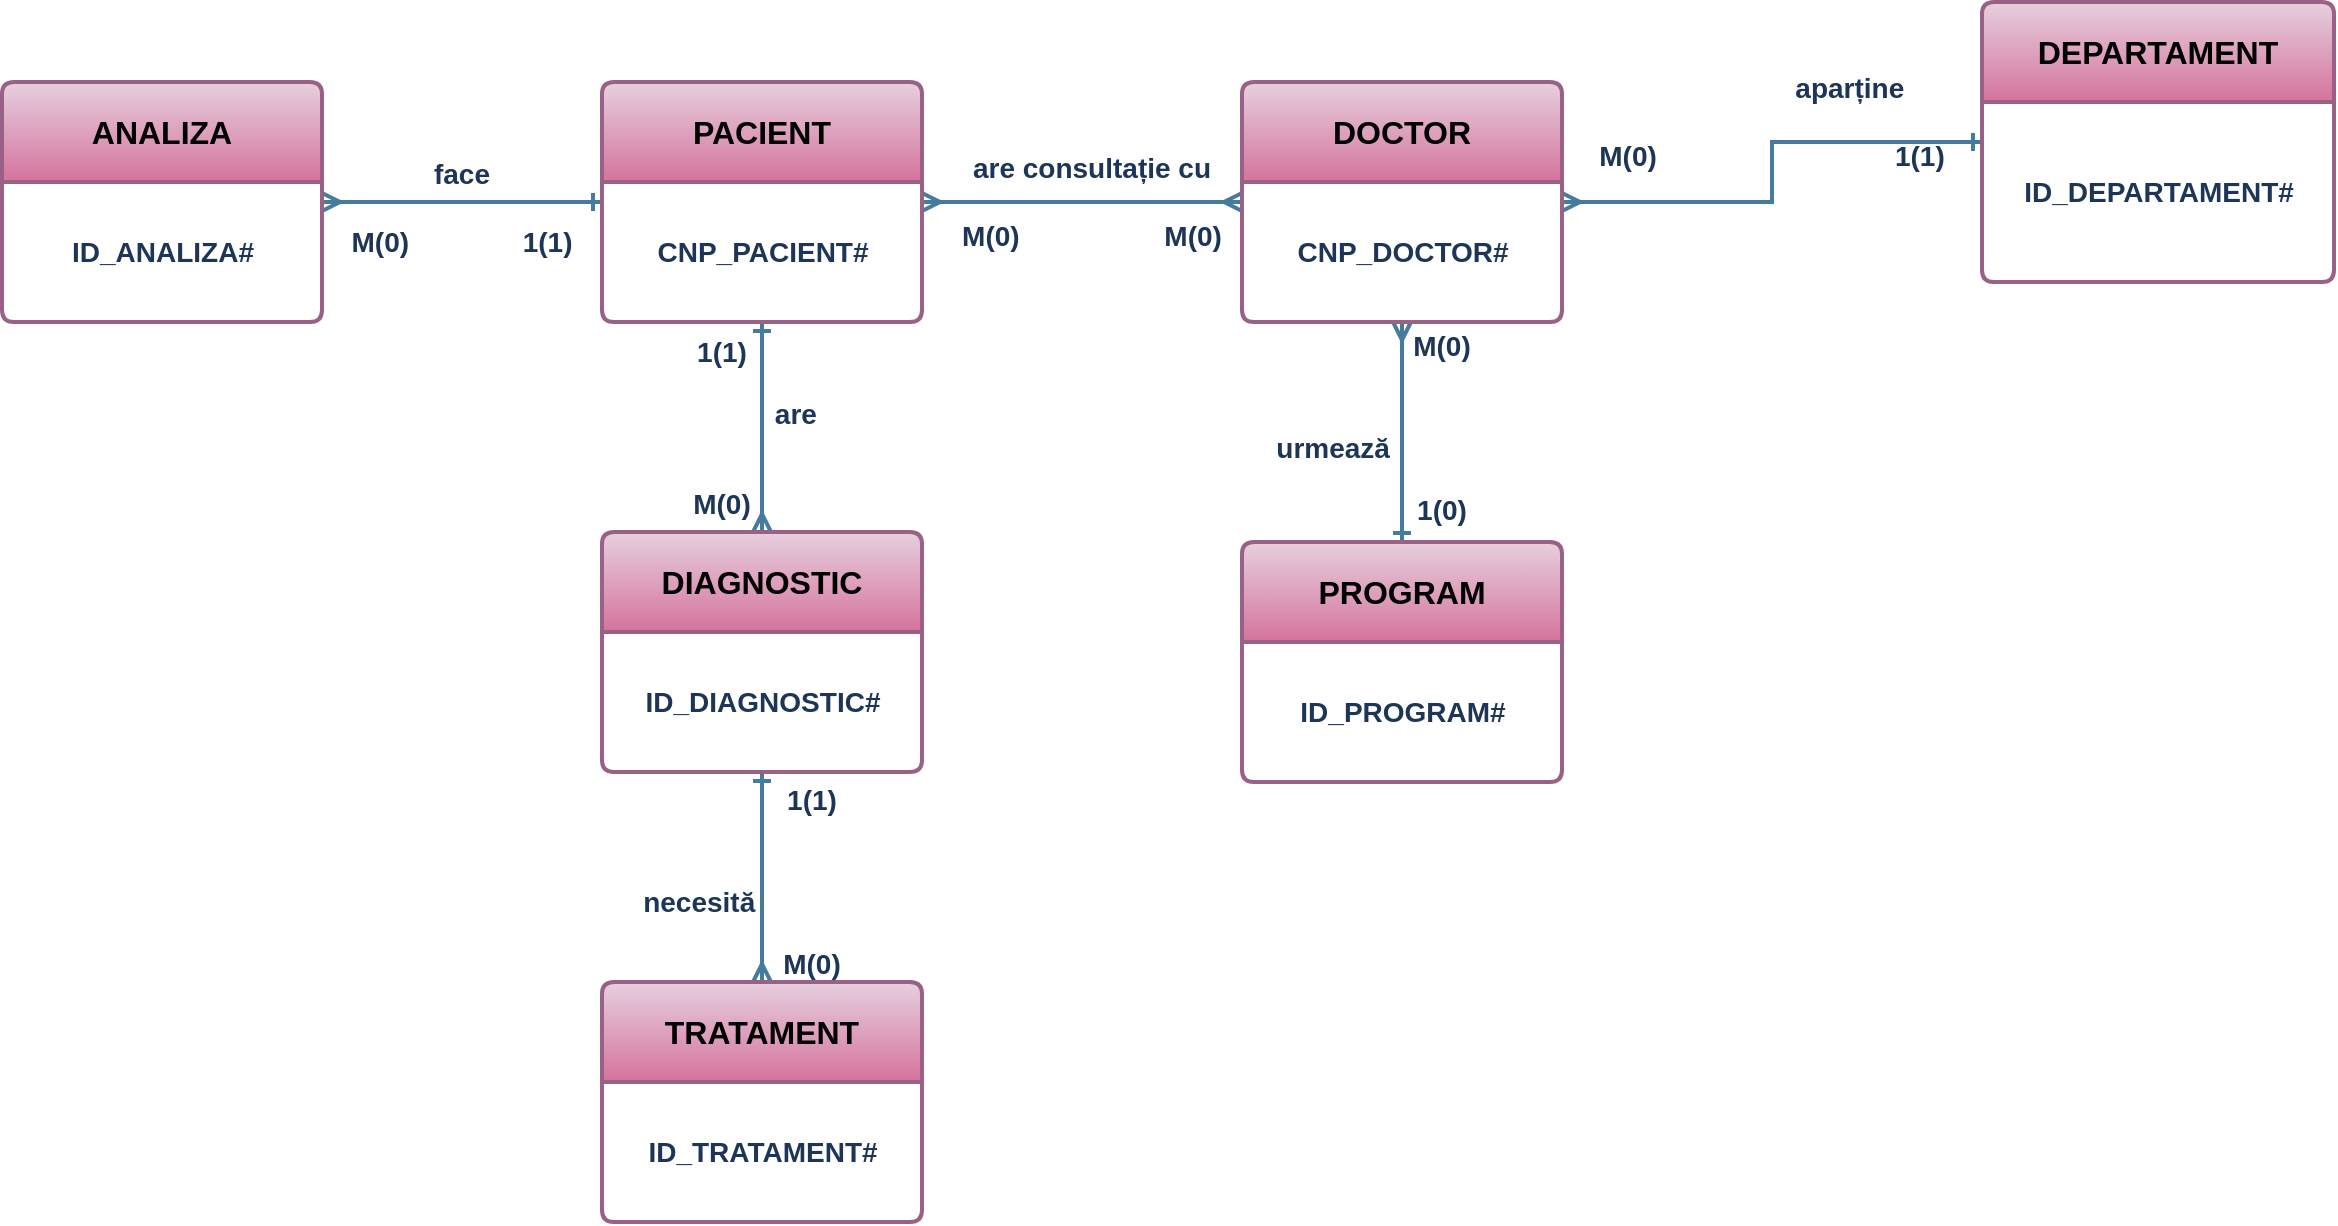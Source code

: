 <mxfile version="26.0.3">
  <diagram name="Page-1" id="7NpfqITMzVTPmXU77z18">
    <mxGraphModel dx="2515" dy="627" grid="0" gridSize="10" guides="1" tooltips="1" connect="1" arrows="1" fold="1" page="0" pageScale="1" pageWidth="1100" pageHeight="850" background="#FFFFFF" math="0" shadow="0">
      <root>
        <mxCell id="0" />
        <mxCell id="1" parent="0" />
        <mxCell id="CrBpAQbFGSPJNmV2kl8Q-6" value="" style="edgeStyle=orthogonalEdgeStyle;rounded=0;orthogonalLoop=1;jettySize=auto;html=1;startArrow=ERmany;startFill=0;endArrow=ERone;endFill=0;strokeColor=#457B9D;labelBackgroundColor=none;fontColor=default;strokeWidth=2;" parent="1" source="CrBpAQbFGSPJNmV2kl8Q-2" target="CrBpAQbFGSPJNmV2kl8Q-5" edge="1">
          <mxGeometry relative="1" as="geometry" />
        </mxCell>
        <mxCell id="CrBpAQbFGSPJNmV2kl8Q-11" value="" style="edgeStyle=orthogonalEdgeStyle;rounded=0;orthogonalLoop=1;jettySize=auto;html=1;startArrow=ERmany;startFill=0;endArrow=ERmany;endFill=0;strokeColor=#457B9D;labelBackgroundColor=none;fontColor=default;strokeWidth=2;" parent="1" source="CrBpAQbFGSPJNmV2kl8Q-2" target="CrBpAQbFGSPJNmV2kl8Q-9" edge="1">
          <mxGeometry relative="1" as="geometry" />
        </mxCell>
        <mxCell id="CrBpAQbFGSPJNmV2kl8Q-17" value="" style="edgeStyle=orthogonalEdgeStyle;rounded=0;orthogonalLoop=1;jettySize=auto;html=1;startArrow=ERmany;startFill=0;endArrow=ERone;endFill=0;strokeColor=#457B9D;labelBackgroundColor=none;fontColor=default;strokeWidth=2;" parent="1" source="CrBpAQbFGSPJNmV2kl8Q-2" target="CrBpAQbFGSPJNmV2kl8Q-15" edge="1">
          <mxGeometry relative="1" as="geometry" />
        </mxCell>
        <mxCell id="CrBpAQbFGSPJNmV2kl8Q-2" value="&lt;font style=&quot;font-size: 16px;&quot;&gt;&lt;b&gt;DOCTOR&lt;/b&gt;&lt;/font&gt;" style="swimlane;childLayout=stackLayout;horizontal=1;startSize=50;horizontalStack=0;rounded=1;fontSize=14;fontStyle=0;strokeWidth=2;resizeParent=0;resizeLast=1;shadow=0;dashed=0;align=center;arcSize=4;whiteSpace=wrap;html=1;fillColor=#e6d0de;strokeColor=#996185;labelBackgroundColor=none;gradientColor=#d5739d;" parent="1" vertex="1">
          <mxGeometry x="-480" y="167" width="160" height="120" as="geometry">
            <mxRectangle x="490" y="80" width="80" height="50" as="alternateBounds" />
          </mxGeometry>
        </mxCell>
        <mxCell id="CrBpAQbFGSPJNmV2kl8Q-7" value="&lt;font style=&quot;font-size: 14px;&quot;&gt;&lt;b&gt;CNP_DOCTOR#&lt;/b&gt;&lt;/font&gt;" style="text;html=1;align=center;verticalAlign=middle;resizable=0;points=[];autosize=1;strokeColor=none;fillColor=none;labelBackgroundColor=none;fontColor=#1D3557;" parent="CrBpAQbFGSPJNmV2kl8Q-2" vertex="1">
          <mxGeometry y="50" width="160" height="70" as="geometry" />
        </mxCell>
        <mxCell id="CrBpAQbFGSPJNmV2kl8Q-5" value="&lt;font style=&quot;font-size: 16px;&quot;&gt;&lt;b&gt;DEPARTAMENT&lt;/b&gt;&lt;/font&gt;" style="swimlane;childLayout=stackLayout;horizontal=1;startSize=50;horizontalStack=0;rounded=1;fontSize=14;fontStyle=0;strokeWidth=2;resizeParent=0;resizeLast=1;shadow=0;dashed=0;align=center;arcSize=4;whiteSpace=wrap;html=1;fillColor=#e6d0de;strokeColor=#996185;labelBackgroundColor=none;gradientColor=#d5739d;" parent="1" vertex="1">
          <mxGeometry x="-110" y="127" width="176" height="140" as="geometry" />
        </mxCell>
        <mxCell id="CrBpAQbFGSPJNmV2kl8Q-8" value="&lt;span style=&quot;font-size: 14px;&quot;&gt;&lt;b&gt;ID_DEPARTAMENT#&lt;/b&gt;&lt;/span&gt;" style="text;html=1;align=center;verticalAlign=middle;resizable=0;points=[];autosize=1;strokeColor=none;fillColor=none;labelBackgroundColor=none;fontColor=#1D3557;" parent="CrBpAQbFGSPJNmV2kl8Q-5" vertex="1">
          <mxGeometry y="50" width="176" height="90" as="geometry" />
        </mxCell>
        <mxCell id="CrBpAQbFGSPJNmV2kl8Q-25" value="" style="edgeStyle=orthogonalEdgeStyle;rounded=0;orthogonalLoop=1;jettySize=auto;html=1;startArrow=ERone;startFill=0;endArrow=ERmany;endFill=0;strokeColor=#457B9D;labelBackgroundColor=none;fontColor=default;strokeWidth=2;" parent="1" source="CrBpAQbFGSPJNmV2kl8Q-9" target="CrBpAQbFGSPJNmV2kl8Q-23" edge="1">
          <mxGeometry relative="1" as="geometry" />
        </mxCell>
        <mxCell id="CrBpAQbFGSPJNmV2kl8Q-28" value="" style="edgeStyle=orthogonalEdgeStyle;rounded=0;orthogonalLoop=1;jettySize=auto;html=1;startArrow=ERone;startFill=0;endArrow=ERmany;endFill=0;strokeColor=#457B9D;labelBackgroundColor=none;fontColor=default;strokeWidth=2;" parent="1" source="CrBpAQbFGSPJNmV2kl8Q-9" target="CrBpAQbFGSPJNmV2kl8Q-26" edge="1">
          <mxGeometry relative="1" as="geometry" />
        </mxCell>
        <mxCell id="CrBpAQbFGSPJNmV2kl8Q-9" value="&lt;font style=&quot;font-size: 16px;&quot;&gt;&lt;b&gt;PACIENT&lt;/b&gt;&lt;/font&gt;" style="swimlane;childLayout=stackLayout;horizontal=1;startSize=50;horizontalStack=0;rounded=1;fontSize=14;fontStyle=0;strokeWidth=2;resizeParent=0;resizeLast=1;shadow=0;dashed=0;align=center;arcSize=4;whiteSpace=wrap;html=1;fillColor=#e6d0de;strokeColor=#996185;labelBackgroundColor=none;gradientColor=#d5739d;" parent="1" vertex="1">
          <mxGeometry x="-800" y="167" width="160" height="120" as="geometry">
            <mxRectangle x="490" y="80" width="80" height="50" as="alternateBounds" />
          </mxGeometry>
        </mxCell>
        <mxCell id="CrBpAQbFGSPJNmV2kl8Q-10" value="&lt;font style=&quot;font-size: 14px;&quot;&gt;&lt;b&gt;CNP_PACIENT#&lt;/b&gt;&lt;/font&gt;" style="text;html=1;align=center;verticalAlign=middle;resizable=0;points=[];autosize=1;strokeColor=none;fillColor=none;labelBackgroundColor=none;fontColor=#1D3557;" parent="CrBpAQbFGSPJNmV2kl8Q-9" vertex="1">
          <mxGeometry y="50" width="160" height="70" as="geometry" />
        </mxCell>
        <mxCell id="CrBpAQbFGSPJNmV2kl8Q-15" value="&lt;font style=&quot;font-size: 16px;&quot;&gt;&lt;b&gt;PROGRAM&lt;/b&gt;&lt;/font&gt;" style="swimlane;childLayout=stackLayout;horizontal=1;startSize=50;horizontalStack=0;rounded=1;fontSize=14;fontStyle=0;strokeWidth=2;resizeParent=0;resizeLast=1;shadow=0;dashed=0;align=center;arcSize=4;whiteSpace=wrap;html=1;fillColor=#e6d0de;strokeColor=#996185;labelBackgroundColor=none;gradientColor=#d5739d;" parent="1" vertex="1">
          <mxGeometry x="-480" y="397" width="160" height="120" as="geometry">
            <mxRectangle x="490" y="80" width="80" height="50" as="alternateBounds" />
          </mxGeometry>
        </mxCell>
        <mxCell id="CrBpAQbFGSPJNmV2kl8Q-16" value="&lt;span style=&quot;font-size: 14px;&quot;&gt;&lt;b&gt;ID_PROGRAM#&lt;/b&gt;&lt;/span&gt;" style="text;html=1;align=center;verticalAlign=middle;resizable=0;points=[];autosize=1;strokeColor=none;fillColor=none;labelBackgroundColor=none;fontColor=#1D3557;" parent="CrBpAQbFGSPJNmV2kl8Q-15" vertex="1">
          <mxGeometry y="50" width="160" height="70" as="geometry" />
        </mxCell>
        <mxCell id="CrBpAQbFGSPJNmV2kl8Q-33" value="" style="edgeStyle=orthogonalEdgeStyle;rounded=0;orthogonalLoop=1;jettySize=auto;html=1;startArrow=ERone;startFill=0;endArrow=ERmany;endFill=0;strokeColor=#457B9D;labelBackgroundColor=none;fontColor=default;strokeWidth=2;" parent="1" source="CrBpAQbFGSPJNmV2kl8Q-23" target="CrBpAQbFGSPJNmV2kl8Q-31" edge="1">
          <mxGeometry relative="1" as="geometry" />
        </mxCell>
        <mxCell id="CrBpAQbFGSPJNmV2kl8Q-23" value="&lt;font style=&quot;font-size: 16px;&quot;&gt;&lt;b&gt;DIAGNOSTIC&lt;/b&gt;&lt;/font&gt;" style="swimlane;childLayout=stackLayout;horizontal=1;startSize=50;horizontalStack=0;rounded=1;fontSize=14;fontStyle=0;strokeWidth=2;resizeParent=0;resizeLast=1;shadow=0;dashed=0;align=center;arcSize=4;whiteSpace=wrap;html=1;fillColor=#e6d0de;strokeColor=#996185;labelBackgroundColor=none;gradientColor=#d5739d;" parent="1" vertex="1">
          <mxGeometry x="-800" y="392" width="160" height="120" as="geometry">
            <mxRectangle x="490" y="80" width="80" height="50" as="alternateBounds" />
          </mxGeometry>
        </mxCell>
        <mxCell id="CrBpAQbFGSPJNmV2kl8Q-24" value="&lt;font style=&quot;font-size: 14px;&quot;&gt;&lt;b&gt;ID_DIAGNOSTIC#&lt;/b&gt;&lt;/font&gt;" style="text;html=1;align=center;verticalAlign=middle;resizable=0;points=[];autosize=1;strokeColor=none;fillColor=none;labelBackgroundColor=none;fontColor=#1D3557;" parent="CrBpAQbFGSPJNmV2kl8Q-23" vertex="1">
          <mxGeometry y="50" width="160" height="70" as="geometry" />
        </mxCell>
        <mxCell id="CrBpAQbFGSPJNmV2kl8Q-26" value="&lt;font style=&quot;font-size: 16px;&quot;&gt;&lt;b&gt;ANALIZA&lt;/b&gt;&lt;/font&gt;" style="swimlane;childLayout=stackLayout;horizontal=1;startSize=50;horizontalStack=0;rounded=1;fontSize=14;fontStyle=0;strokeWidth=2;resizeParent=0;resizeLast=1;shadow=0;dashed=0;align=center;arcSize=4;whiteSpace=wrap;html=1;fillColor=#e6d0de;strokeColor=#996185;labelBackgroundColor=none;gradientColor=#d5739d;" parent="1" vertex="1">
          <mxGeometry x="-1100" y="167" width="160" height="120" as="geometry">
            <mxRectangle x="490" y="80" width="80" height="50" as="alternateBounds" />
          </mxGeometry>
        </mxCell>
        <mxCell id="CrBpAQbFGSPJNmV2kl8Q-27" value="&lt;font style=&quot;font-size: 14px;&quot;&gt;&lt;b&gt;ID_ANALIZA#&lt;/b&gt;&lt;/font&gt;" style="text;html=1;align=center;verticalAlign=middle;resizable=0;points=[];autosize=1;strokeColor=none;fillColor=none;labelBackgroundColor=none;fontColor=#1D3557;" parent="CrBpAQbFGSPJNmV2kl8Q-26" vertex="1">
          <mxGeometry y="50" width="160" height="70" as="geometry" />
        </mxCell>
        <mxCell id="CrBpAQbFGSPJNmV2kl8Q-31" value="&lt;font style=&quot;font-size: 16px;&quot;&gt;&lt;b&gt;TRATAMENT&lt;/b&gt;&lt;/font&gt;" style="swimlane;childLayout=stackLayout;horizontal=1;startSize=50;horizontalStack=0;rounded=1;fontSize=14;fontStyle=0;strokeWidth=2;resizeParent=0;resizeLast=1;shadow=0;dashed=0;align=center;arcSize=4;whiteSpace=wrap;html=1;fillColor=#e6d0de;strokeColor=#996185;labelBackgroundColor=none;gradientColor=#d5739d;" parent="1" vertex="1">
          <mxGeometry x="-800" y="617" width="160" height="120" as="geometry">
            <mxRectangle x="490" y="80" width="80" height="50" as="alternateBounds" />
          </mxGeometry>
        </mxCell>
        <mxCell id="CrBpAQbFGSPJNmV2kl8Q-32" value="&lt;font style=&quot;font-size: 14px;&quot;&gt;&lt;b&gt;ID_TRATAMENT#&lt;/b&gt;&lt;/font&gt;" style="text;html=1;align=center;verticalAlign=middle;resizable=0;points=[];autosize=1;strokeColor=none;fillColor=none;labelBackgroundColor=none;fontColor=#1D3557;" parent="CrBpAQbFGSPJNmV2kl8Q-31" vertex="1">
          <mxGeometry y="50" width="160" height="70" as="geometry" />
        </mxCell>
        <mxCell id="CrBpAQbFGSPJNmV2kl8Q-44" value="&lt;div&gt;&lt;font style=&quot;font-size: 14px;&quot;&gt;&lt;b&gt;face&lt;/b&gt;&lt;/font&gt;&lt;/div&gt;&lt;font style=&quot;font-size: 14px;&quot;&gt;&lt;b&gt;&lt;div&gt;&lt;font style=&quot;font-size: 14px;&quot;&gt;&lt;b&gt;&lt;br&gt;&lt;/b&gt;&lt;/font&gt;&lt;/div&gt;M(0)&lt;span style=&quot;white-space: pre;&quot;&gt;&#x9;&lt;/span&gt;&amp;nbsp; &amp;nbsp; &amp;nbsp; &amp;nbsp; &amp;nbsp; &amp;nbsp; &amp;nbsp; 1(1)&lt;/b&gt;&lt;/font&gt;" style="text;html=1;align=center;verticalAlign=middle;whiteSpace=wrap;rounded=0;labelBackgroundColor=none;fontColor=#1D3557;" parent="1" vertex="1">
          <mxGeometry x="-930" y="197" width="120" height="65" as="geometry" />
        </mxCell>
        <mxCell id="CrBpAQbFGSPJNmV2kl8Q-45" value="&lt;div&gt;&lt;font style=&quot;font-size: 14px;&quot;&gt;&lt;b&gt;are consultație cu&lt;/b&gt;&lt;/font&gt;&lt;/div&gt;&lt;font style=&quot;font-size: 14px;&quot;&gt;&lt;b&gt;&lt;div&gt;&lt;font style=&quot;font-size: 14px;&quot;&gt;&lt;b&gt;&lt;br&gt;&lt;/b&gt;&lt;/font&gt;&lt;/div&gt;M(0)&lt;span style=&quot;white-space: pre;&quot;&gt;&#x9;&lt;/span&gt;&amp;nbsp; &amp;nbsp; &amp;nbsp; &amp;nbsp; &amp;nbsp; &amp;nbsp; &amp;nbsp; &amp;nbsp; &amp;nbsp; M(0)&lt;/b&gt;&lt;/font&gt;" style="text;html=1;align=center;verticalAlign=middle;whiteSpace=wrap;rounded=0;labelBackgroundColor=none;fontColor=#1D3557;" parent="1" vertex="1">
          <mxGeometry x="-630" y="194.5" width="150" height="65" as="geometry" />
        </mxCell>
        <mxCell id="CrBpAQbFGSPJNmV2kl8Q-46" value="&lt;div&gt;&lt;font style=&quot;font-size: 14px;&quot;&gt;&lt;b&gt;&amp;nbsp; &amp;nbsp; &amp;nbsp; &amp;nbsp; &amp;nbsp; &amp;nbsp; &amp;nbsp; &amp;nbsp; &amp;nbsp; &amp;nbsp; aparține&lt;/b&gt;&lt;/font&gt;&lt;/div&gt;&lt;font style=&quot;font-size: 14px;&quot;&gt;&lt;b&gt;&lt;div&gt;&lt;font style=&quot;font-size: 14px;&quot;&gt;&lt;b&gt;&lt;br&gt;&lt;/b&gt;&lt;/font&gt;&lt;/div&gt;M(0)&lt;span style=&quot;white-space: pre;&quot;&gt;&#x9;&lt;/span&gt;&amp;nbsp; &amp;nbsp; &amp;nbsp; &amp;nbsp; &amp;nbsp; &amp;nbsp; &amp;nbsp; &amp;nbsp; &amp;nbsp; &amp;nbsp; &amp;nbsp; &amp;nbsp; &amp;nbsp; &amp;nbsp; &amp;nbsp; 1(1)&lt;/b&gt;&lt;/font&gt;" style="text;html=1;align=center;verticalAlign=middle;whiteSpace=wrap;rounded=0;labelBackgroundColor=none;fontColor=#1D3557;" parent="1" vertex="1">
          <mxGeometry x="-310" y="154.5" width="190" height="65" as="geometry" />
        </mxCell>
        <mxCell id="CrBpAQbFGSPJNmV2kl8Q-54" value="&lt;span style=&quot;font-size: 14px;&quot;&gt;&lt;b&gt;M(0)&lt;/b&gt;&lt;/span&gt;&lt;div&gt;&lt;span style=&quot;font-size: 14px;&quot;&gt;&lt;b&gt;&lt;br&gt;&lt;/b&gt;&lt;/span&gt;&lt;/div&gt;&lt;div&gt;&lt;span style=&quot;font-size: 14px;&quot;&gt;&lt;b&gt;&lt;br&gt;&lt;/b&gt;&lt;/span&gt;&lt;/div&gt;&lt;div&gt;&lt;span style=&quot;font-size: 14px;&quot;&gt;&lt;b&gt;urmează&amp;nbsp; &amp;nbsp; &amp;nbsp; &amp;nbsp; &amp;nbsp; &amp;nbsp; &amp;nbsp; &amp;nbsp; &amp;nbsp; &amp;nbsp; &amp;nbsp; &amp;nbsp; &amp;nbsp; &amp;nbsp;&amp;nbsp;&lt;/b&gt;&lt;/span&gt;&lt;/div&gt;&lt;div&gt;&lt;br&gt;&lt;/div&gt;&lt;div&gt;&lt;span style=&quot;font-size: 14px;&quot;&gt;&lt;b&gt;1(0)&lt;/b&gt;&lt;/span&gt;&lt;/div&gt;" style="text;html=1;align=center;verticalAlign=middle;whiteSpace=wrap;rounded=0;labelBackgroundColor=none;fontColor=#1D3557;" parent="1" vertex="1">
          <mxGeometry x="-470" y="307" width="180" height="65" as="geometry" />
        </mxCell>
        <mxCell id="CrBpAQbFGSPJNmV2kl8Q-57" value="&lt;span style=&quot;font-size: 14px;&quot;&gt;&lt;b&gt;1(1)&lt;/b&gt;&lt;/span&gt;&lt;div&gt;&lt;br&gt;&lt;/div&gt;&lt;div&gt;&lt;span style=&quot;font-size: 14px;&quot;&gt;&lt;b&gt;&amp;nbsp; &amp;nbsp; &amp;nbsp; &amp;nbsp; &amp;nbsp; &amp;nbsp; &amp;nbsp; &amp;nbsp; &amp;nbsp; &amp;nbsp; are&amp;nbsp;&lt;/b&gt;&lt;/span&gt;&lt;/div&gt;&lt;div&gt;&lt;br&gt;&lt;/div&gt;&lt;div&gt;&lt;br&gt;&lt;/div&gt;&lt;div&gt;&lt;span style=&quot;font-size: 14px;&quot;&gt;&lt;b&gt;M(0)&lt;/b&gt;&lt;/span&gt;&lt;/div&gt;" style="text;html=1;align=center;verticalAlign=middle;whiteSpace=wrap;rounded=0;labelBackgroundColor=none;fontColor=#1D3557;" parent="1" vertex="1">
          <mxGeometry x="-800" y="307" width="120" height="65" as="geometry" />
        </mxCell>
        <mxCell id="CrBpAQbFGSPJNmV2kl8Q-58" value="&lt;span style=&quot;font-size: 14px;&quot;&gt;&lt;b&gt;1(1)&lt;/b&gt;&lt;/span&gt;&lt;div&gt;&lt;span style=&quot;font-size: 14px;&quot;&gt;&lt;b&gt;&lt;br&gt;&lt;/b&gt;&lt;/span&gt;&lt;/div&gt;&lt;div&gt;&lt;span style=&quot;font-size: 14px;&quot;&gt;&lt;b&gt;&lt;br&gt;&lt;/b&gt;&lt;/span&gt;&lt;/div&gt;&lt;div&gt;&lt;span style=&quot;font-size: 14px;&quot;&gt;&lt;b&gt;necesită&amp;nbsp; &amp;nbsp; &amp;nbsp; &amp;nbsp; &amp;nbsp; &amp;nbsp; &amp;nbsp; &amp;nbsp; &amp;nbsp; &amp;nbsp; &amp;nbsp; &amp;nbsp; &amp;nbsp; &amp;nbsp; &amp;nbsp;&lt;/b&gt;&lt;/span&gt;&lt;/div&gt;&lt;div&gt;&lt;br&gt;&lt;/div&gt;&lt;div&gt;&lt;span style=&quot;font-size: 14px;&quot;&gt;&lt;b&gt;M(0)&lt;/b&gt;&lt;/span&gt;&lt;/div&gt;" style="text;html=1;align=center;verticalAlign=middle;whiteSpace=wrap;rounded=0;labelBackgroundColor=none;fontColor=#1D3557;" parent="1" vertex="1">
          <mxGeometry x="-810" y="537" width="230" height="60" as="geometry" />
        </mxCell>
      </root>
    </mxGraphModel>
  </diagram>
</mxfile>
